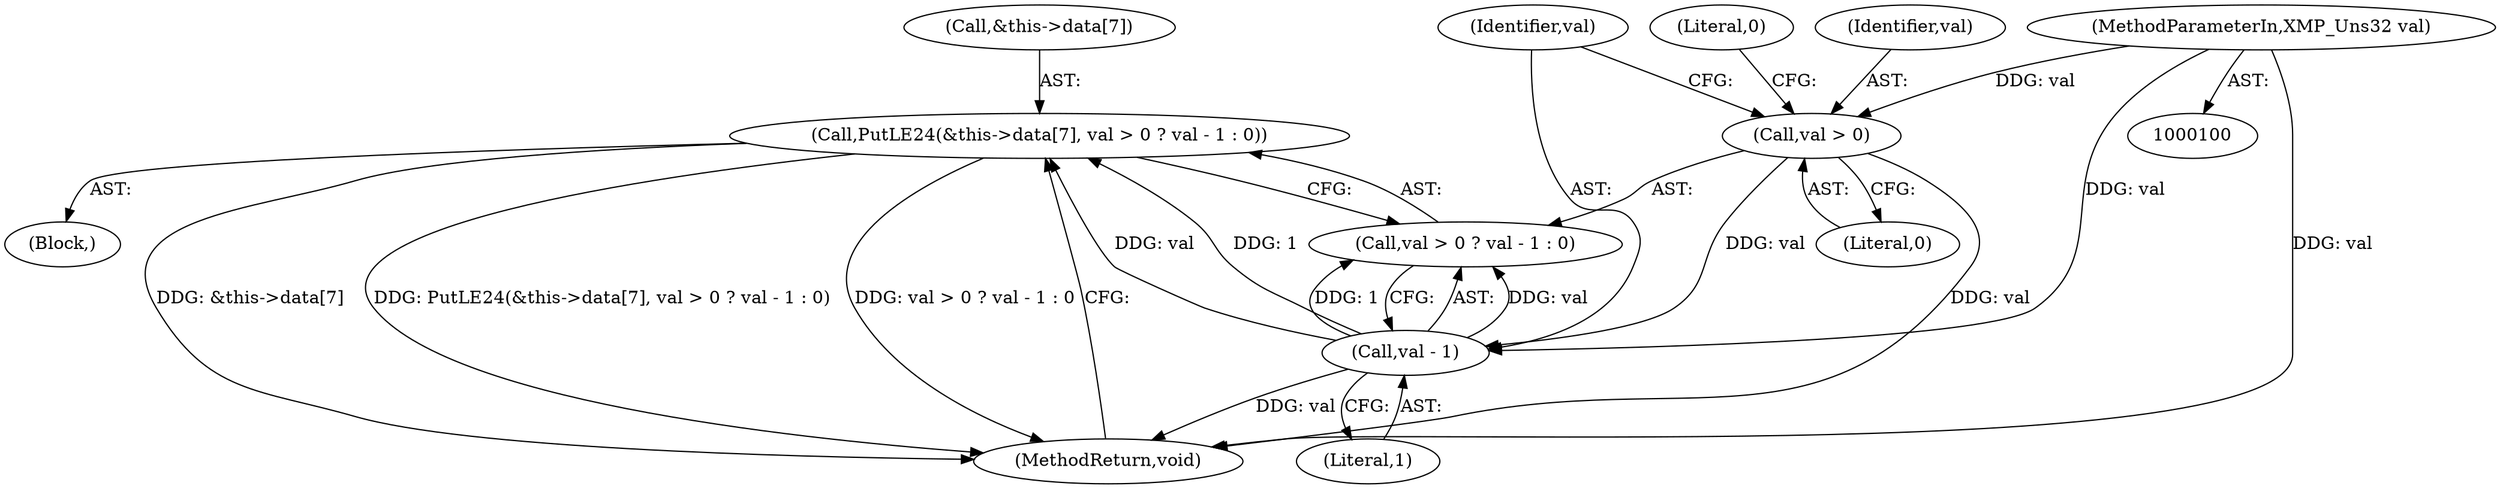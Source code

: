 digraph "0_exempi_9e76a7782a54a242f18d609e7ba32bf1c430a5e4@array" {
"1000103" [label="(Call,PutLE24(&this->data[7], val > 0 ? val - 1 : 0))"];
"1000114" [label="(Call,val - 1)"];
"1000111" [label="(Call,val > 0)"];
"1000101" [label="(MethodParameterIn,XMP_Uns32 val)"];
"1000111" [label="(Call,val > 0)"];
"1000104" [label="(Call,&this->data[7])"];
"1000116" [label="(Literal,1)"];
"1000101" [label="(MethodParameterIn,XMP_Uns32 val)"];
"1000112" [label="(Identifier,val)"];
"1000102" [label="(Block,)"];
"1000118" [label="(MethodReturn,void)"];
"1000110" [label="(Call,val > 0 ? val - 1 : 0)"];
"1000103" [label="(Call,PutLE24(&this->data[7], val > 0 ? val - 1 : 0))"];
"1000114" [label="(Call,val - 1)"];
"1000113" [label="(Literal,0)"];
"1000117" [label="(Literal,0)"];
"1000115" [label="(Identifier,val)"];
"1000103" -> "1000102"  [label="AST: "];
"1000103" -> "1000110"  [label="CFG: "];
"1000104" -> "1000103"  [label="AST: "];
"1000110" -> "1000103"  [label="AST: "];
"1000118" -> "1000103"  [label="CFG: "];
"1000103" -> "1000118"  [label="DDG: &this->data[7]"];
"1000103" -> "1000118"  [label="DDG: PutLE24(&this->data[7], val > 0 ? val - 1 : 0)"];
"1000103" -> "1000118"  [label="DDG: val > 0 ? val - 1 : 0"];
"1000114" -> "1000103"  [label="DDG: val"];
"1000114" -> "1000103"  [label="DDG: 1"];
"1000114" -> "1000110"  [label="AST: "];
"1000114" -> "1000116"  [label="CFG: "];
"1000115" -> "1000114"  [label="AST: "];
"1000116" -> "1000114"  [label="AST: "];
"1000110" -> "1000114"  [label="CFG: "];
"1000114" -> "1000118"  [label="DDG: val"];
"1000114" -> "1000110"  [label="DDG: val"];
"1000114" -> "1000110"  [label="DDG: 1"];
"1000111" -> "1000114"  [label="DDG: val"];
"1000101" -> "1000114"  [label="DDG: val"];
"1000111" -> "1000110"  [label="AST: "];
"1000111" -> "1000113"  [label="CFG: "];
"1000112" -> "1000111"  [label="AST: "];
"1000113" -> "1000111"  [label="AST: "];
"1000115" -> "1000111"  [label="CFG: "];
"1000117" -> "1000111"  [label="CFG: "];
"1000111" -> "1000118"  [label="DDG: val"];
"1000101" -> "1000111"  [label="DDG: val"];
"1000101" -> "1000100"  [label="AST: "];
"1000101" -> "1000118"  [label="DDG: val"];
}
